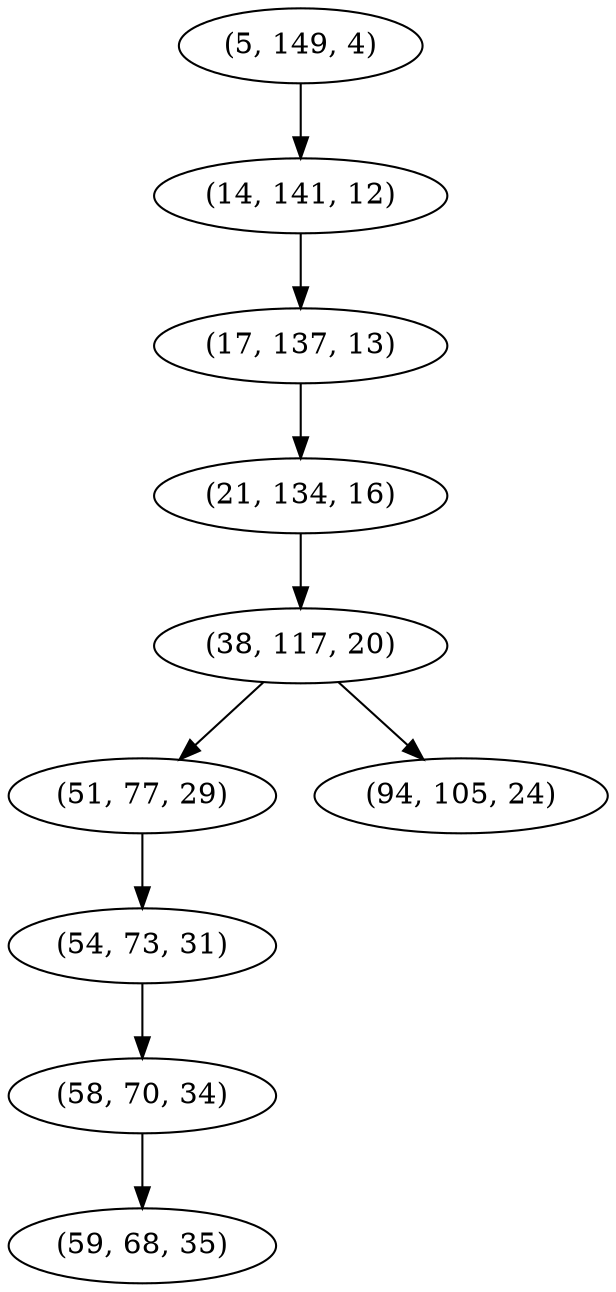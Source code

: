 digraph tree {
    "(5, 149, 4)";
    "(14, 141, 12)";
    "(17, 137, 13)";
    "(21, 134, 16)";
    "(38, 117, 20)";
    "(51, 77, 29)";
    "(54, 73, 31)";
    "(58, 70, 34)";
    "(59, 68, 35)";
    "(94, 105, 24)";
    "(5, 149, 4)" -> "(14, 141, 12)";
    "(14, 141, 12)" -> "(17, 137, 13)";
    "(17, 137, 13)" -> "(21, 134, 16)";
    "(21, 134, 16)" -> "(38, 117, 20)";
    "(38, 117, 20)" -> "(51, 77, 29)";
    "(38, 117, 20)" -> "(94, 105, 24)";
    "(51, 77, 29)" -> "(54, 73, 31)";
    "(54, 73, 31)" -> "(58, 70, 34)";
    "(58, 70, 34)" -> "(59, 68, 35)";
}
